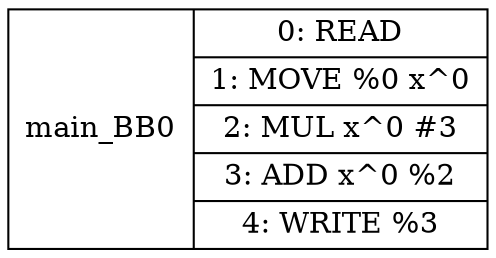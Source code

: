 diGraph G { 
main_BB0 [shape=record, label="<b>main_BB0| {0: READ |1: MOVE %0 x^0|2: MUL x^0 #3|3: ADD x^0 %2|4: WRITE %3}"];



}
